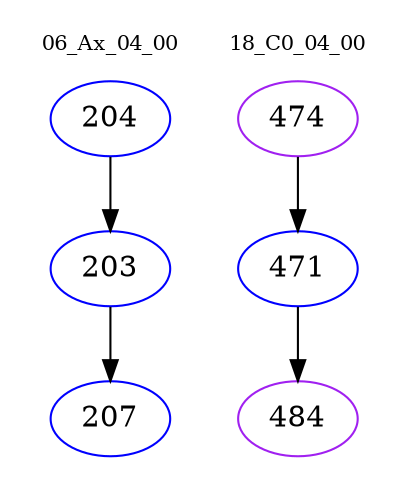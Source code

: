 digraph{
subgraph cluster_0 {
color = white
label = "06_Ax_04_00";
fontsize=10;
T0_204 [label="204", color="blue"]
T0_204 -> T0_203 [color="black"]
T0_203 [label="203", color="blue"]
T0_203 -> T0_207 [color="black"]
T0_207 [label="207", color="blue"]
}
subgraph cluster_1 {
color = white
label = "18_C0_04_00";
fontsize=10;
T1_474 [label="474", color="purple"]
T1_474 -> T1_471 [color="black"]
T1_471 [label="471", color="blue"]
T1_471 -> T1_484 [color="black"]
T1_484 [label="484", color="purple"]
}
}
